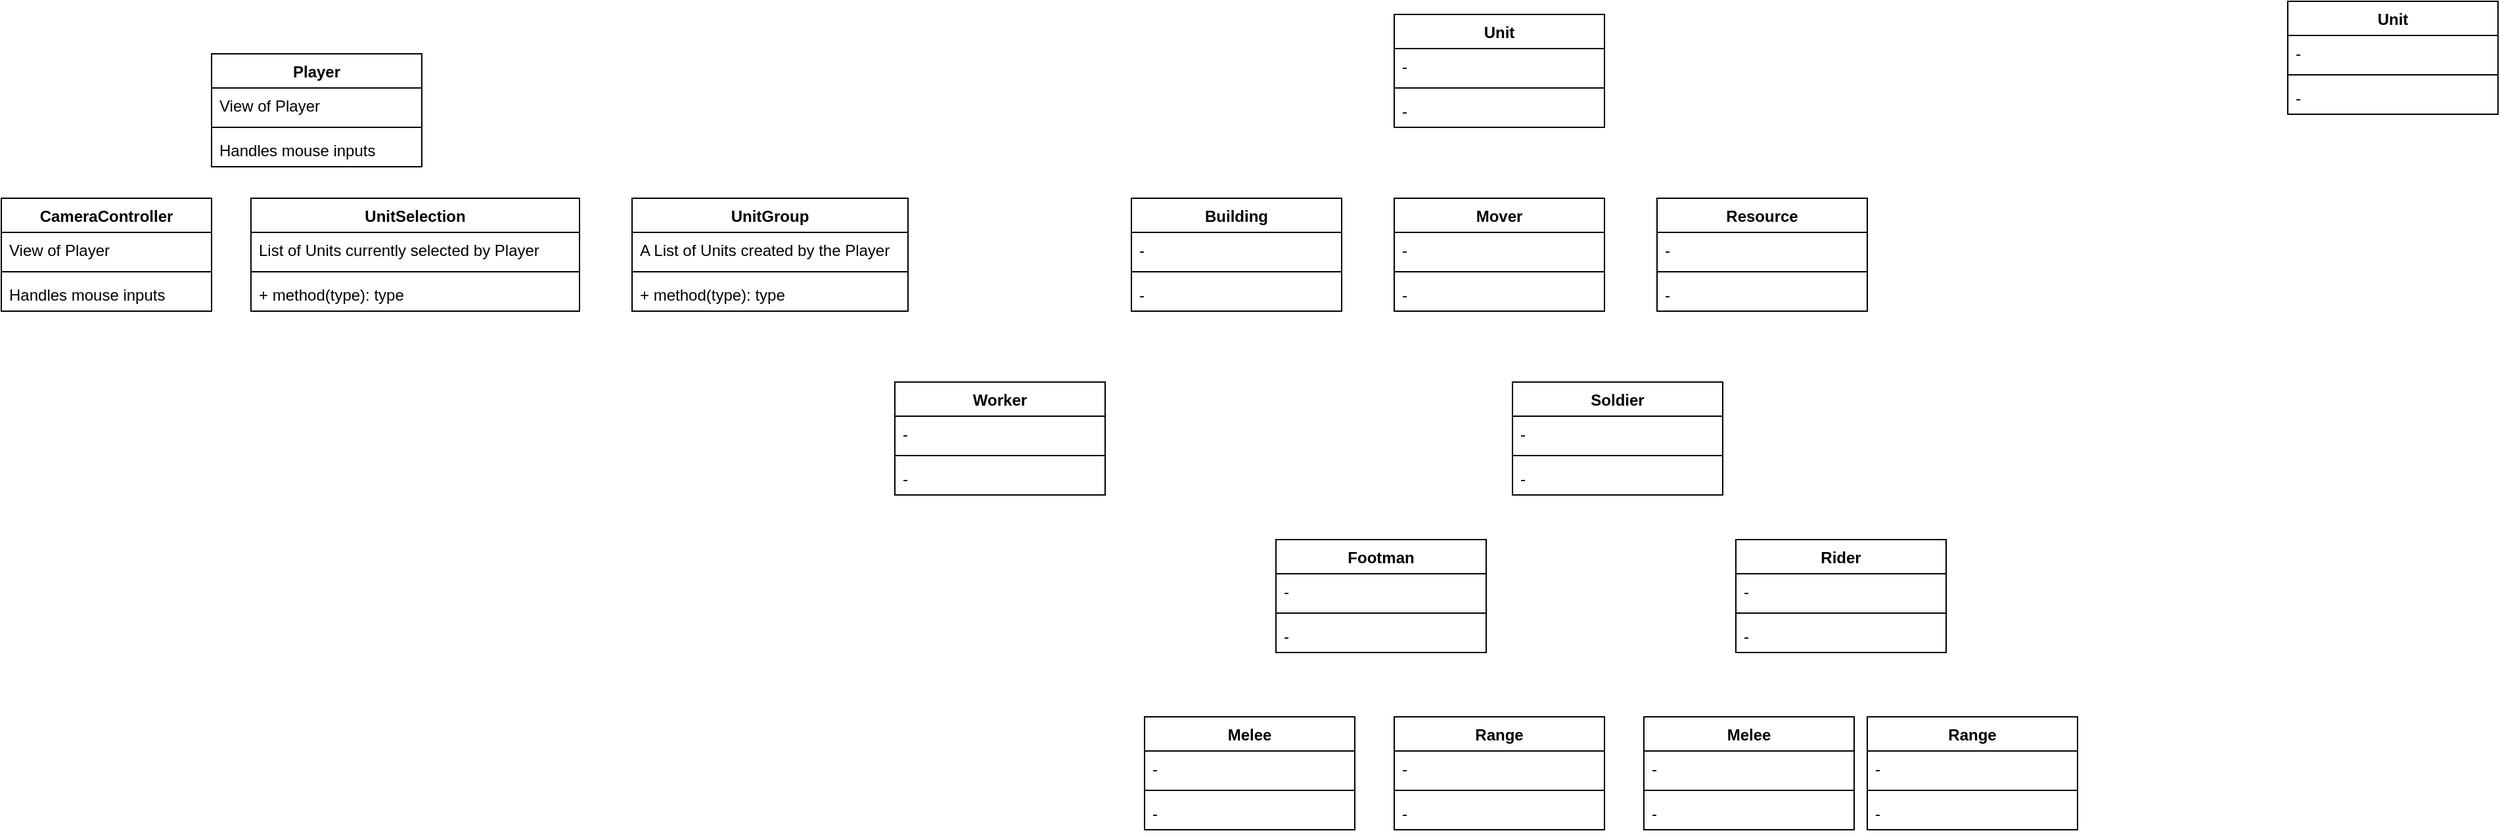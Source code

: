 <mxfile version="20.4.0" type="github"><diagram id="qnXDRkGknlST-kzKsHay" name="Page-1"><mxGraphModel dx="1422" dy="752" grid="1" gridSize="10" guides="1" tooltips="1" connect="1" arrows="1" fold="1" page="1" pageScale="1" pageWidth="827" pageHeight="1169" math="0" shadow="0"><root><mxCell id="0"/><mxCell id="1" parent="0"/><mxCell id="flboybYD62dqgFNczCL6-6" value="CameraController" style="swimlane;fontStyle=1;align=center;verticalAlign=top;childLayout=stackLayout;horizontal=1;startSize=26;horizontalStack=0;resizeParent=1;resizeParentMax=0;resizeLast=0;collapsible=1;marginBottom=0;" parent="1" vertex="1"><mxGeometry x="30" y="190" width="160" height="86" as="geometry"/></mxCell><mxCell id="flboybYD62dqgFNczCL6-7" value="View of Player" style="text;strokeColor=none;fillColor=none;align=left;verticalAlign=top;spacingLeft=4;spacingRight=4;overflow=hidden;rotatable=0;points=[[0,0.5],[1,0.5]];portConstraint=eastwest;" parent="flboybYD62dqgFNczCL6-6" vertex="1"><mxGeometry y="26" width="160" height="26" as="geometry"/></mxCell><mxCell id="flboybYD62dqgFNczCL6-8" value="" style="line;strokeWidth=1;fillColor=none;align=left;verticalAlign=middle;spacingTop=-1;spacingLeft=3;spacingRight=3;rotatable=0;labelPosition=right;points=[];portConstraint=eastwest;strokeColor=inherit;" parent="flboybYD62dqgFNczCL6-6" vertex="1"><mxGeometry y="52" width="160" height="8" as="geometry"/></mxCell><mxCell id="flboybYD62dqgFNczCL6-9" value="Handles mouse inputs" style="text;strokeColor=none;fillColor=none;align=left;verticalAlign=top;spacingLeft=4;spacingRight=4;overflow=hidden;rotatable=0;points=[[0,0.5],[1,0.5]];portConstraint=eastwest;" parent="flboybYD62dqgFNczCL6-6" vertex="1"><mxGeometry y="60" width="160" height="26" as="geometry"/></mxCell><mxCell id="flboybYD62dqgFNczCL6-10" value="UnitSelection" style="swimlane;fontStyle=1;align=center;verticalAlign=top;childLayout=stackLayout;horizontal=1;startSize=26;horizontalStack=0;resizeParent=1;resizeParentMax=0;resizeLast=0;collapsible=1;marginBottom=0;" parent="1" vertex="1"><mxGeometry x="220" y="190" width="250" height="86" as="geometry"/></mxCell><mxCell id="flboybYD62dqgFNczCL6-11" value="List of Units currently selected by Player" style="text;strokeColor=none;fillColor=none;align=left;verticalAlign=top;spacingLeft=4;spacingRight=4;overflow=hidden;rotatable=0;points=[[0,0.5],[1,0.5]];portConstraint=eastwest;" parent="flboybYD62dqgFNczCL6-10" vertex="1"><mxGeometry y="26" width="250" height="26" as="geometry"/></mxCell><mxCell id="flboybYD62dqgFNczCL6-12" value="" style="line;strokeWidth=1;fillColor=none;align=left;verticalAlign=middle;spacingTop=-1;spacingLeft=3;spacingRight=3;rotatable=0;labelPosition=right;points=[];portConstraint=eastwest;strokeColor=inherit;" parent="flboybYD62dqgFNczCL6-10" vertex="1"><mxGeometry y="52" width="250" height="8" as="geometry"/></mxCell><mxCell id="flboybYD62dqgFNczCL6-13" value="+ method(type): type" style="text;strokeColor=none;fillColor=none;align=left;verticalAlign=top;spacingLeft=4;spacingRight=4;overflow=hidden;rotatable=0;points=[[0,0.5],[1,0.5]];portConstraint=eastwest;" parent="flboybYD62dqgFNczCL6-10" vertex="1"><mxGeometry y="60" width="250" height="26" as="geometry"/></mxCell><mxCell id="flboybYD62dqgFNczCL6-19" value="Player" style="swimlane;fontStyle=1;align=center;verticalAlign=top;childLayout=stackLayout;horizontal=1;startSize=26;horizontalStack=0;resizeParent=1;resizeParentMax=0;resizeLast=0;collapsible=1;marginBottom=0;" parent="1" vertex="1"><mxGeometry x="190" y="80" width="160" height="86" as="geometry"/></mxCell><mxCell id="flboybYD62dqgFNczCL6-20" value="View of Player" style="text;strokeColor=none;fillColor=none;align=left;verticalAlign=top;spacingLeft=4;spacingRight=4;overflow=hidden;rotatable=0;points=[[0,0.5],[1,0.5]];portConstraint=eastwest;" parent="flboybYD62dqgFNczCL6-19" vertex="1"><mxGeometry y="26" width="160" height="26" as="geometry"/></mxCell><mxCell id="flboybYD62dqgFNczCL6-21" value="" style="line;strokeWidth=1;fillColor=none;align=left;verticalAlign=middle;spacingTop=-1;spacingLeft=3;spacingRight=3;rotatable=0;labelPosition=right;points=[];portConstraint=eastwest;strokeColor=inherit;" parent="flboybYD62dqgFNczCL6-19" vertex="1"><mxGeometry y="52" width="160" height="8" as="geometry"/></mxCell><mxCell id="flboybYD62dqgFNczCL6-22" value="Handles mouse inputs" style="text;strokeColor=none;fillColor=none;align=left;verticalAlign=top;spacingLeft=4;spacingRight=4;overflow=hidden;rotatable=0;points=[[0,0.5],[1,0.5]];portConstraint=eastwest;" parent="flboybYD62dqgFNczCL6-19" vertex="1"><mxGeometry y="60" width="160" height="26" as="geometry"/></mxCell><mxCell id="flboybYD62dqgFNczCL6-23" value="UnitGroup" style="swimlane;fontStyle=1;align=center;verticalAlign=top;childLayout=stackLayout;horizontal=1;startSize=26;horizontalStack=0;resizeParent=1;resizeParentMax=0;resizeLast=0;collapsible=1;marginBottom=0;" parent="1" vertex="1"><mxGeometry x="510" y="190" width="210" height="86" as="geometry"/></mxCell><mxCell id="flboybYD62dqgFNczCL6-24" value="A List of Units created by the Player" style="text;strokeColor=none;fillColor=none;align=left;verticalAlign=top;spacingLeft=4;spacingRight=4;overflow=hidden;rotatable=0;points=[[0,0.5],[1,0.5]];portConstraint=eastwest;" parent="flboybYD62dqgFNczCL6-23" vertex="1"><mxGeometry y="26" width="210" height="26" as="geometry"/></mxCell><mxCell id="flboybYD62dqgFNczCL6-25" value="" style="line;strokeWidth=1;fillColor=none;align=left;verticalAlign=middle;spacingTop=-1;spacingLeft=3;spacingRight=3;rotatable=0;labelPosition=right;points=[];portConstraint=eastwest;strokeColor=inherit;" parent="flboybYD62dqgFNczCL6-23" vertex="1"><mxGeometry y="52" width="210" height="8" as="geometry"/></mxCell><mxCell id="flboybYD62dqgFNczCL6-26" value="+ method(type): type" style="text;strokeColor=none;fillColor=none;align=left;verticalAlign=top;spacingLeft=4;spacingRight=4;overflow=hidden;rotatable=0;points=[[0,0.5],[1,0.5]];portConstraint=eastwest;" parent="flboybYD62dqgFNczCL6-23" vertex="1"><mxGeometry y="60" width="210" height="26" as="geometry"/></mxCell><mxCell id="U2bnrfy-4zRho29tN1t8-1" value="Unit" style="swimlane;fontStyle=1;align=center;verticalAlign=top;childLayout=stackLayout;horizontal=1;startSize=26;horizontalStack=0;resizeParent=1;resizeParentMax=0;resizeLast=0;collapsible=1;marginBottom=0;" vertex="1" parent="1"><mxGeometry x="1090" y="50" width="160" height="86" as="geometry"/></mxCell><mxCell id="U2bnrfy-4zRho29tN1t8-2" value="-" style="text;strokeColor=none;fillColor=none;align=left;verticalAlign=top;spacingLeft=4;spacingRight=4;overflow=hidden;rotatable=0;points=[[0,0.5],[1,0.5]];portConstraint=eastwest;" vertex="1" parent="U2bnrfy-4zRho29tN1t8-1"><mxGeometry y="26" width="160" height="26" as="geometry"/></mxCell><mxCell id="U2bnrfy-4zRho29tN1t8-3" value="" style="line;strokeWidth=1;fillColor=none;align=left;verticalAlign=middle;spacingTop=-1;spacingLeft=3;spacingRight=3;rotatable=0;labelPosition=right;points=[];portConstraint=eastwest;strokeColor=inherit;" vertex="1" parent="U2bnrfy-4zRho29tN1t8-1"><mxGeometry y="52" width="160" height="8" as="geometry"/></mxCell><mxCell id="U2bnrfy-4zRho29tN1t8-4" value="-" style="text;strokeColor=none;fillColor=none;align=left;verticalAlign=top;spacingLeft=4;spacingRight=4;overflow=hidden;rotatable=0;points=[[0,0.5],[1,0.5]];portConstraint=eastwest;" vertex="1" parent="U2bnrfy-4zRho29tN1t8-1"><mxGeometry y="60" width="160" height="26" as="geometry"/></mxCell><mxCell id="U2bnrfy-4zRho29tN1t8-5" value="Building" style="swimlane;fontStyle=1;align=center;verticalAlign=top;childLayout=stackLayout;horizontal=1;startSize=26;horizontalStack=0;resizeParent=1;resizeParentMax=0;resizeLast=0;collapsible=1;marginBottom=0;" vertex="1" parent="1"><mxGeometry x="890" y="190" width="160" height="86" as="geometry"/></mxCell><mxCell id="U2bnrfy-4zRho29tN1t8-6" value="-" style="text;strokeColor=none;fillColor=none;align=left;verticalAlign=top;spacingLeft=4;spacingRight=4;overflow=hidden;rotatable=0;points=[[0,0.5],[1,0.5]];portConstraint=eastwest;" vertex="1" parent="U2bnrfy-4zRho29tN1t8-5"><mxGeometry y="26" width="160" height="26" as="geometry"/></mxCell><mxCell id="U2bnrfy-4zRho29tN1t8-7" value="" style="line;strokeWidth=1;fillColor=none;align=left;verticalAlign=middle;spacingTop=-1;spacingLeft=3;spacingRight=3;rotatable=0;labelPosition=right;points=[];portConstraint=eastwest;strokeColor=inherit;" vertex="1" parent="U2bnrfy-4zRho29tN1t8-5"><mxGeometry y="52" width="160" height="8" as="geometry"/></mxCell><mxCell id="U2bnrfy-4zRho29tN1t8-8" value="-" style="text;strokeColor=none;fillColor=none;align=left;verticalAlign=top;spacingLeft=4;spacingRight=4;overflow=hidden;rotatable=0;points=[[0,0.5],[1,0.5]];portConstraint=eastwest;" vertex="1" parent="U2bnrfy-4zRho29tN1t8-5"><mxGeometry y="60" width="160" height="26" as="geometry"/></mxCell><mxCell id="U2bnrfy-4zRho29tN1t8-9" value="Mover" style="swimlane;fontStyle=1;align=center;verticalAlign=top;childLayout=stackLayout;horizontal=1;startSize=26;horizontalStack=0;resizeParent=1;resizeParentMax=0;resizeLast=0;collapsible=1;marginBottom=0;" vertex="1" parent="1"><mxGeometry x="1090" y="190" width="160" height="86" as="geometry"/></mxCell><mxCell id="U2bnrfy-4zRho29tN1t8-10" value="-" style="text;strokeColor=none;fillColor=none;align=left;verticalAlign=top;spacingLeft=4;spacingRight=4;overflow=hidden;rotatable=0;points=[[0,0.5],[1,0.5]];portConstraint=eastwest;" vertex="1" parent="U2bnrfy-4zRho29tN1t8-9"><mxGeometry y="26" width="160" height="26" as="geometry"/></mxCell><mxCell id="U2bnrfy-4zRho29tN1t8-11" value="" style="line;strokeWidth=1;fillColor=none;align=left;verticalAlign=middle;spacingTop=-1;spacingLeft=3;spacingRight=3;rotatable=0;labelPosition=right;points=[];portConstraint=eastwest;strokeColor=inherit;" vertex="1" parent="U2bnrfy-4zRho29tN1t8-9"><mxGeometry y="52" width="160" height="8" as="geometry"/></mxCell><mxCell id="U2bnrfy-4zRho29tN1t8-12" value="-" style="text;strokeColor=none;fillColor=none;align=left;verticalAlign=top;spacingLeft=4;spacingRight=4;overflow=hidden;rotatable=0;points=[[0,0.5],[1,0.5]];portConstraint=eastwest;" vertex="1" parent="U2bnrfy-4zRho29tN1t8-9"><mxGeometry y="60" width="160" height="26" as="geometry"/></mxCell><mxCell id="U2bnrfy-4zRho29tN1t8-13" value="Resource" style="swimlane;fontStyle=1;align=center;verticalAlign=top;childLayout=stackLayout;horizontal=1;startSize=26;horizontalStack=0;resizeParent=1;resizeParentMax=0;resizeLast=0;collapsible=1;marginBottom=0;" vertex="1" parent="1"><mxGeometry x="1290" y="190" width="160" height="86" as="geometry"/></mxCell><mxCell id="U2bnrfy-4zRho29tN1t8-14" value="-" style="text;strokeColor=none;fillColor=none;align=left;verticalAlign=top;spacingLeft=4;spacingRight=4;overflow=hidden;rotatable=0;points=[[0,0.5],[1,0.5]];portConstraint=eastwest;" vertex="1" parent="U2bnrfy-4zRho29tN1t8-13"><mxGeometry y="26" width="160" height="26" as="geometry"/></mxCell><mxCell id="U2bnrfy-4zRho29tN1t8-15" value="" style="line;strokeWidth=1;fillColor=none;align=left;verticalAlign=middle;spacingTop=-1;spacingLeft=3;spacingRight=3;rotatable=0;labelPosition=right;points=[];portConstraint=eastwest;strokeColor=inherit;" vertex="1" parent="U2bnrfy-4zRho29tN1t8-13"><mxGeometry y="52" width="160" height="8" as="geometry"/></mxCell><mxCell id="U2bnrfy-4zRho29tN1t8-16" value="-" style="text;strokeColor=none;fillColor=none;align=left;verticalAlign=top;spacingLeft=4;spacingRight=4;overflow=hidden;rotatable=0;points=[[0,0.5],[1,0.5]];portConstraint=eastwest;" vertex="1" parent="U2bnrfy-4zRho29tN1t8-13"><mxGeometry y="60" width="160" height="26" as="geometry"/></mxCell><mxCell id="U2bnrfy-4zRho29tN1t8-17" value="Worker" style="swimlane;fontStyle=1;align=center;verticalAlign=top;childLayout=stackLayout;horizontal=1;startSize=26;horizontalStack=0;resizeParent=1;resizeParentMax=0;resizeLast=0;collapsible=1;marginBottom=0;" vertex="1" parent="1"><mxGeometry x="710" y="330" width="160" height="86" as="geometry"/></mxCell><mxCell id="U2bnrfy-4zRho29tN1t8-18" value="-" style="text;strokeColor=none;fillColor=none;align=left;verticalAlign=top;spacingLeft=4;spacingRight=4;overflow=hidden;rotatable=0;points=[[0,0.5],[1,0.5]];portConstraint=eastwest;" vertex="1" parent="U2bnrfy-4zRho29tN1t8-17"><mxGeometry y="26" width="160" height="26" as="geometry"/></mxCell><mxCell id="U2bnrfy-4zRho29tN1t8-19" value="" style="line;strokeWidth=1;fillColor=none;align=left;verticalAlign=middle;spacingTop=-1;spacingLeft=3;spacingRight=3;rotatable=0;labelPosition=right;points=[];portConstraint=eastwest;strokeColor=inherit;" vertex="1" parent="U2bnrfy-4zRho29tN1t8-17"><mxGeometry y="52" width="160" height="8" as="geometry"/></mxCell><mxCell id="U2bnrfy-4zRho29tN1t8-20" value="-" style="text;strokeColor=none;fillColor=none;align=left;verticalAlign=top;spacingLeft=4;spacingRight=4;overflow=hidden;rotatable=0;points=[[0,0.5],[1,0.5]];portConstraint=eastwest;" vertex="1" parent="U2bnrfy-4zRho29tN1t8-17"><mxGeometry y="60" width="160" height="26" as="geometry"/></mxCell><mxCell id="U2bnrfy-4zRho29tN1t8-21" value="Melee" style="swimlane;fontStyle=1;align=center;verticalAlign=top;childLayout=stackLayout;horizontal=1;startSize=26;horizontalStack=0;resizeParent=1;resizeParentMax=0;resizeLast=0;collapsible=1;marginBottom=0;" vertex="1" parent="1"><mxGeometry x="900" y="585" width="160" height="86" as="geometry"/></mxCell><mxCell id="U2bnrfy-4zRho29tN1t8-22" value="-" style="text;strokeColor=none;fillColor=none;align=left;verticalAlign=top;spacingLeft=4;spacingRight=4;overflow=hidden;rotatable=0;points=[[0,0.5],[1,0.5]];portConstraint=eastwest;" vertex="1" parent="U2bnrfy-4zRho29tN1t8-21"><mxGeometry y="26" width="160" height="26" as="geometry"/></mxCell><mxCell id="U2bnrfy-4zRho29tN1t8-23" value="" style="line;strokeWidth=1;fillColor=none;align=left;verticalAlign=middle;spacingTop=-1;spacingLeft=3;spacingRight=3;rotatable=0;labelPosition=right;points=[];portConstraint=eastwest;strokeColor=inherit;" vertex="1" parent="U2bnrfy-4zRho29tN1t8-21"><mxGeometry y="52" width="160" height="8" as="geometry"/></mxCell><mxCell id="U2bnrfy-4zRho29tN1t8-24" value="-" style="text;strokeColor=none;fillColor=none;align=left;verticalAlign=top;spacingLeft=4;spacingRight=4;overflow=hidden;rotatable=0;points=[[0,0.5],[1,0.5]];portConstraint=eastwest;" vertex="1" parent="U2bnrfy-4zRho29tN1t8-21"><mxGeometry y="60" width="160" height="26" as="geometry"/></mxCell><mxCell id="U2bnrfy-4zRho29tN1t8-25" value="Range" style="swimlane;fontStyle=1;align=center;verticalAlign=top;childLayout=stackLayout;horizontal=1;startSize=26;horizontalStack=0;resizeParent=1;resizeParentMax=0;resizeLast=0;collapsible=1;marginBottom=0;" vertex="1" parent="1"><mxGeometry x="1090" y="585" width="160" height="86" as="geometry"/></mxCell><mxCell id="U2bnrfy-4zRho29tN1t8-26" value="-" style="text;strokeColor=none;fillColor=none;align=left;verticalAlign=top;spacingLeft=4;spacingRight=4;overflow=hidden;rotatable=0;points=[[0,0.5],[1,0.5]];portConstraint=eastwest;" vertex="1" parent="U2bnrfy-4zRho29tN1t8-25"><mxGeometry y="26" width="160" height="26" as="geometry"/></mxCell><mxCell id="U2bnrfy-4zRho29tN1t8-27" value="" style="line;strokeWidth=1;fillColor=none;align=left;verticalAlign=middle;spacingTop=-1;spacingLeft=3;spacingRight=3;rotatable=0;labelPosition=right;points=[];portConstraint=eastwest;strokeColor=inherit;" vertex="1" parent="U2bnrfy-4zRho29tN1t8-25"><mxGeometry y="52" width="160" height="8" as="geometry"/></mxCell><mxCell id="U2bnrfy-4zRho29tN1t8-28" value="-" style="text;strokeColor=none;fillColor=none;align=left;verticalAlign=top;spacingLeft=4;spacingRight=4;overflow=hidden;rotatable=0;points=[[0,0.5],[1,0.5]];portConstraint=eastwest;" vertex="1" parent="U2bnrfy-4zRho29tN1t8-25"><mxGeometry y="60" width="160" height="26" as="geometry"/></mxCell><mxCell id="U2bnrfy-4zRho29tN1t8-29" value="Soldier" style="swimlane;fontStyle=1;align=center;verticalAlign=top;childLayout=stackLayout;horizontal=1;startSize=26;horizontalStack=0;resizeParent=1;resizeParentMax=0;resizeLast=0;collapsible=1;marginBottom=0;" vertex="1" parent="1"><mxGeometry x="1180" y="330" width="160" height="86" as="geometry"/></mxCell><mxCell id="U2bnrfy-4zRho29tN1t8-30" value="-" style="text;strokeColor=none;fillColor=none;align=left;verticalAlign=top;spacingLeft=4;spacingRight=4;overflow=hidden;rotatable=0;points=[[0,0.5],[1,0.5]];portConstraint=eastwest;" vertex="1" parent="U2bnrfy-4zRho29tN1t8-29"><mxGeometry y="26" width="160" height="26" as="geometry"/></mxCell><mxCell id="U2bnrfy-4zRho29tN1t8-31" value="" style="line;strokeWidth=1;fillColor=none;align=left;verticalAlign=middle;spacingTop=-1;spacingLeft=3;spacingRight=3;rotatable=0;labelPosition=right;points=[];portConstraint=eastwest;strokeColor=inherit;" vertex="1" parent="U2bnrfy-4zRho29tN1t8-29"><mxGeometry y="52" width="160" height="8" as="geometry"/></mxCell><mxCell id="U2bnrfy-4zRho29tN1t8-32" value="-" style="text;strokeColor=none;fillColor=none;align=left;verticalAlign=top;spacingLeft=4;spacingRight=4;overflow=hidden;rotatable=0;points=[[0,0.5],[1,0.5]];portConstraint=eastwest;" vertex="1" parent="U2bnrfy-4zRho29tN1t8-29"><mxGeometry y="60" width="160" height="26" as="geometry"/></mxCell><mxCell id="U2bnrfy-4zRho29tN1t8-33" value="Footman" style="swimlane;fontStyle=1;align=center;verticalAlign=top;childLayout=stackLayout;horizontal=1;startSize=26;horizontalStack=0;resizeParent=1;resizeParentMax=0;resizeLast=0;collapsible=1;marginBottom=0;" vertex="1" parent="1"><mxGeometry x="1000" y="450" width="160" height="86" as="geometry"/></mxCell><mxCell id="U2bnrfy-4zRho29tN1t8-34" value="-" style="text;strokeColor=none;fillColor=none;align=left;verticalAlign=top;spacingLeft=4;spacingRight=4;overflow=hidden;rotatable=0;points=[[0,0.5],[1,0.5]];portConstraint=eastwest;" vertex="1" parent="U2bnrfy-4zRho29tN1t8-33"><mxGeometry y="26" width="160" height="26" as="geometry"/></mxCell><mxCell id="U2bnrfy-4zRho29tN1t8-35" value="" style="line;strokeWidth=1;fillColor=none;align=left;verticalAlign=middle;spacingTop=-1;spacingLeft=3;spacingRight=3;rotatable=0;labelPosition=right;points=[];portConstraint=eastwest;strokeColor=inherit;" vertex="1" parent="U2bnrfy-4zRho29tN1t8-33"><mxGeometry y="52" width="160" height="8" as="geometry"/></mxCell><mxCell id="U2bnrfy-4zRho29tN1t8-36" value="-" style="text;strokeColor=none;fillColor=none;align=left;verticalAlign=top;spacingLeft=4;spacingRight=4;overflow=hidden;rotatable=0;points=[[0,0.5],[1,0.5]];portConstraint=eastwest;" vertex="1" parent="U2bnrfy-4zRho29tN1t8-33"><mxGeometry y="60" width="160" height="26" as="geometry"/></mxCell><mxCell id="U2bnrfy-4zRho29tN1t8-37" value="Rider" style="swimlane;fontStyle=1;align=center;verticalAlign=top;childLayout=stackLayout;horizontal=1;startSize=26;horizontalStack=0;resizeParent=1;resizeParentMax=0;resizeLast=0;collapsible=1;marginBottom=0;" vertex="1" parent="1"><mxGeometry x="1350" y="450" width="160" height="86" as="geometry"/></mxCell><mxCell id="U2bnrfy-4zRho29tN1t8-38" value="-" style="text;strokeColor=none;fillColor=none;align=left;verticalAlign=top;spacingLeft=4;spacingRight=4;overflow=hidden;rotatable=0;points=[[0,0.5],[1,0.5]];portConstraint=eastwest;" vertex="1" parent="U2bnrfy-4zRho29tN1t8-37"><mxGeometry y="26" width="160" height="26" as="geometry"/></mxCell><mxCell id="U2bnrfy-4zRho29tN1t8-39" value="" style="line;strokeWidth=1;fillColor=none;align=left;verticalAlign=middle;spacingTop=-1;spacingLeft=3;spacingRight=3;rotatable=0;labelPosition=right;points=[];portConstraint=eastwest;strokeColor=inherit;" vertex="1" parent="U2bnrfy-4zRho29tN1t8-37"><mxGeometry y="52" width="160" height="8" as="geometry"/></mxCell><mxCell id="U2bnrfy-4zRho29tN1t8-40" value="-" style="text;strokeColor=none;fillColor=none;align=left;verticalAlign=top;spacingLeft=4;spacingRight=4;overflow=hidden;rotatable=0;points=[[0,0.5],[1,0.5]];portConstraint=eastwest;" vertex="1" parent="U2bnrfy-4zRho29tN1t8-37"><mxGeometry y="60" width="160" height="26" as="geometry"/></mxCell><mxCell id="U2bnrfy-4zRho29tN1t8-42" value="Melee" style="swimlane;fontStyle=1;align=center;verticalAlign=top;childLayout=stackLayout;horizontal=1;startSize=26;horizontalStack=0;resizeParent=1;resizeParentMax=0;resizeLast=0;collapsible=1;marginBottom=0;" vertex="1" parent="1"><mxGeometry x="1280" y="585" width="160" height="86" as="geometry"/></mxCell><mxCell id="U2bnrfy-4zRho29tN1t8-43" value="-" style="text;strokeColor=none;fillColor=none;align=left;verticalAlign=top;spacingLeft=4;spacingRight=4;overflow=hidden;rotatable=0;points=[[0,0.5],[1,0.5]];portConstraint=eastwest;" vertex="1" parent="U2bnrfy-4zRho29tN1t8-42"><mxGeometry y="26" width="160" height="26" as="geometry"/></mxCell><mxCell id="U2bnrfy-4zRho29tN1t8-44" value="" style="line;strokeWidth=1;fillColor=none;align=left;verticalAlign=middle;spacingTop=-1;spacingLeft=3;spacingRight=3;rotatable=0;labelPosition=right;points=[];portConstraint=eastwest;strokeColor=inherit;" vertex="1" parent="U2bnrfy-4zRho29tN1t8-42"><mxGeometry y="52" width="160" height="8" as="geometry"/></mxCell><mxCell id="U2bnrfy-4zRho29tN1t8-45" value="-" style="text;strokeColor=none;fillColor=none;align=left;verticalAlign=top;spacingLeft=4;spacingRight=4;overflow=hidden;rotatable=0;points=[[0,0.5],[1,0.5]];portConstraint=eastwest;" vertex="1" parent="U2bnrfy-4zRho29tN1t8-42"><mxGeometry y="60" width="160" height="26" as="geometry"/></mxCell><mxCell id="U2bnrfy-4zRho29tN1t8-46" value="Range" style="swimlane;fontStyle=1;align=center;verticalAlign=top;childLayout=stackLayout;horizontal=1;startSize=26;horizontalStack=0;resizeParent=1;resizeParentMax=0;resizeLast=0;collapsible=1;marginBottom=0;" vertex="1" parent="1"><mxGeometry x="1450" y="585" width="160" height="86" as="geometry"/></mxCell><mxCell id="U2bnrfy-4zRho29tN1t8-47" value="-" style="text;strokeColor=none;fillColor=none;align=left;verticalAlign=top;spacingLeft=4;spacingRight=4;overflow=hidden;rotatable=0;points=[[0,0.5],[1,0.5]];portConstraint=eastwest;" vertex="1" parent="U2bnrfy-4zRho29tN1t8-46"><mxGeometry y="26" width="160" height="26" as="geometry"/></mxCell><mxCell id="U2bnrfy-4zRho29tN1t8-48" value="" style="line;strokeWidth=1;fillColor=none;align=left;verticalAlign=middle;spacingTop=-1;spacingLeft=3;spacingRight=3;rotatable=0;labelPosition=right;points=[];portConstraint=eastwest;strokeColor=inherit;" vertex="1" parent="U2bnrfy-4zRho29tN1t8-46"><mxGeometry y="52" width="160" height="8" as="geometry"/></mxCell><mxCell id="U2bnrfy-4zRho29tN1t8-49" value="-" style="text;strokeColor=none;fillColor=none;align=left;verticalAlign=top;spacingLeft=4;spacingRight=4;overflow=hidden;rotatable=0;points=[[0,0.5],[1,0.5]];portConstraint=eastwest;" vertex="1" parent="U2bnrfy-4zRho29tN1t8-46"><mxGeometry y="60" width="160" height="26" as="geometry"/></mxCell><mxCell id="U2bnrfy-4zRho29tN1t8-78" value="Unit" style="swimlane;fontStyle=1;align=center;verticalAlign=top;childLayout=stackLayout;horizontal=1;startSize=26;horizontalStack=0;resizeParent=1;resizeParentMax=0;resizeLast=0;collapsible=1;marginBottom=0;" vertex="1" parent="1"><mxGeometry x="1770" y="40" width="160" height="86" as="geometry"/></mxCell><mxCell id="U2bnrfy-4zRho29tN1t8-79" value="-" style="text;strokeColor=none;fillColor=none;align=left;verticalAlign=top;spacingLeft=4;spacingRight=4;overflow=hidden;rotatable=0;points=[[0,0.5],[1,0.5]];portConstraint=eastwest;" vertex="1" parent="U2bnrfy-4zRho29tN1t8-78"><mxGeometry y="26" width="160" height="26" as="geometry"/></mxCell><mxCell id="U2bnrfy-4zRho29tN1t8-80" value="" style="line;strokeWidth=1;fillColor=none;align=left;verticalAlign=middle;spacingTop=-1;spacingLeft=3;spacingRight=3;rotatable=0;labelPosition=right;points=[];portConstraint=eastwest;strokeColor=inherit;" vertex="1" parent="U2bnrfy-4zRho29tN1t8-78"><mxGeometry y="52" width="160" height="8" as="geometry"/></mxCell><mxCell id="U2bnrfy-4zRho29tN1t8-81" value="-" style="text;strokeColor=none;fillColor=none;align=left;verticalAlign=top;spacingLeft=4;spacingRight=4;overflow=hidden;rotatable=0;points=[[0,0.5],[1,0.5]];portConstraint=eastwest;" vertex="1" parent="U2bnrfy-4zRho29tN1t8-78"><mxGeometry y="60" width="160" height="26" as="geometry"/></mxCell></root></mxGraphModel></diagram></mxfile>